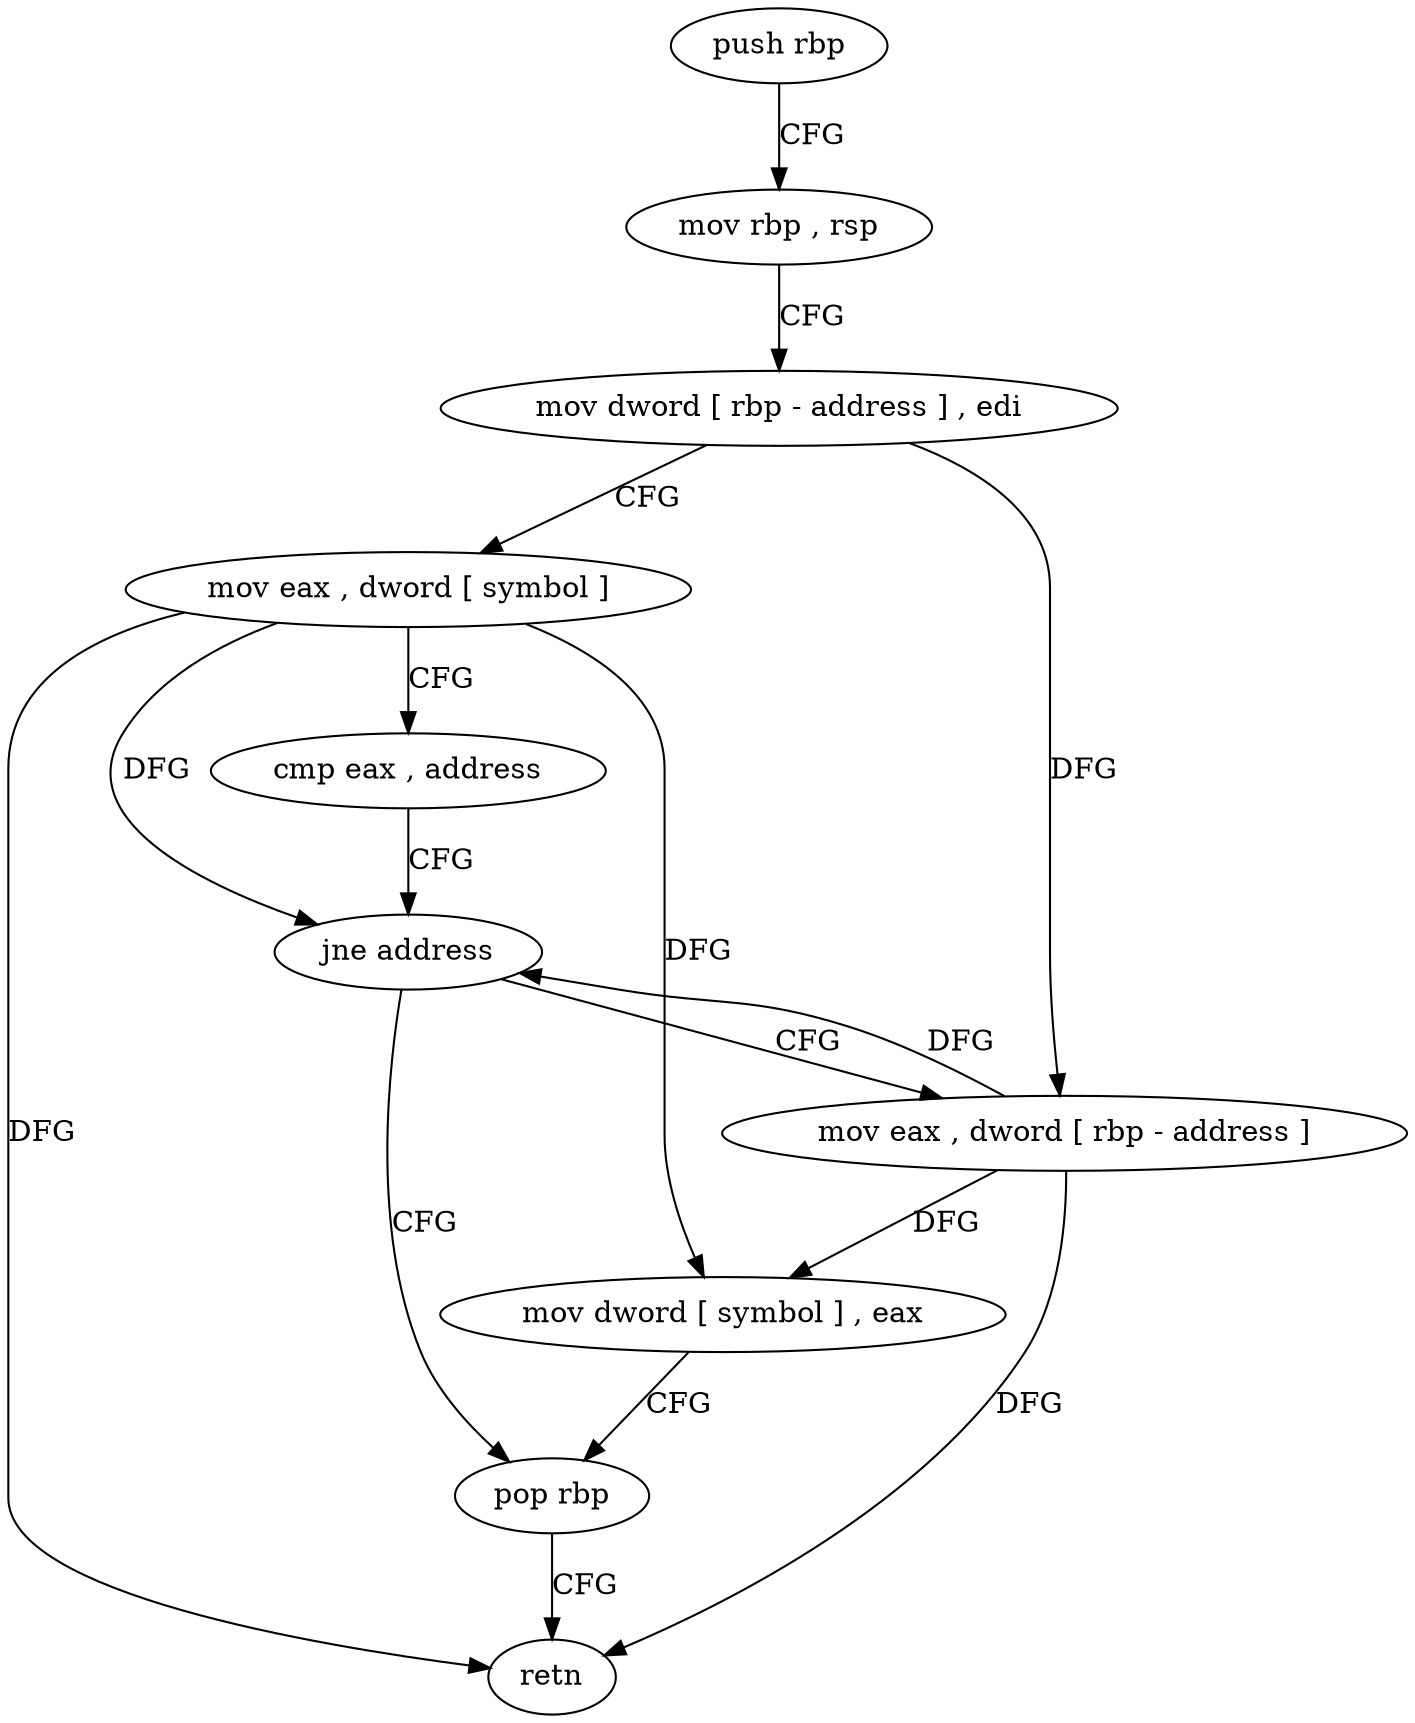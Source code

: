 digraph "func" {
"4225744" [label = "push rbp" ]
"4225745" [label = "mov rbp , rsp" ]
"4225748" [label = "mov dword [ rbp - address ] , edi" ]
"4225751" [label = "mov eax , dword [ symbol ]" ]
"4225758" [label = "cmp eax , address" ]
"4225761" [label = "jne address" ]
"4225777" [label = "pop rbp" ]
"4225767" [label = "mov eax , dword [ rbp - address ]" ]
"4225778" [label = "retn" ]
"4225770" [label = "mov dword [ symbol ] , eax" ]
"4225744" -> "4225745" [ label = "CFG" ]
"4225745" -> "4225748" [ label = "CFG" ]
"4225748" -> "4225751" [ label = "CFG" ]
"4225748" -> "4225767" [ label = "DFG" ]
"4225751" -> "4225758" [ label = "CFG" ]
"4225751" -> "4225761" [ label = "DFG" ]
"4225751" -> "4225778" [ label = "DFG" ]
"4225751" -> "4225770" [ label = "DFG" ]
"4225758" -> "4225761" [ label = "CFG" ]
"4225761" -> "4225777" [ label = "CFG" ]
"4225761" -> "4225767" [ label = "CFG" ]
"4225777" -> "4225778" [ label = "CFG" ]
"4225767" -> "4225770" [ label = "DFG" ]
"4225767" -> "4225761" [ label = "DFG" ]
"4225767" -> "4225778" [ label = "DFG" ]
"4225770" -> "4225777" [ label = "CFG" ]
}
